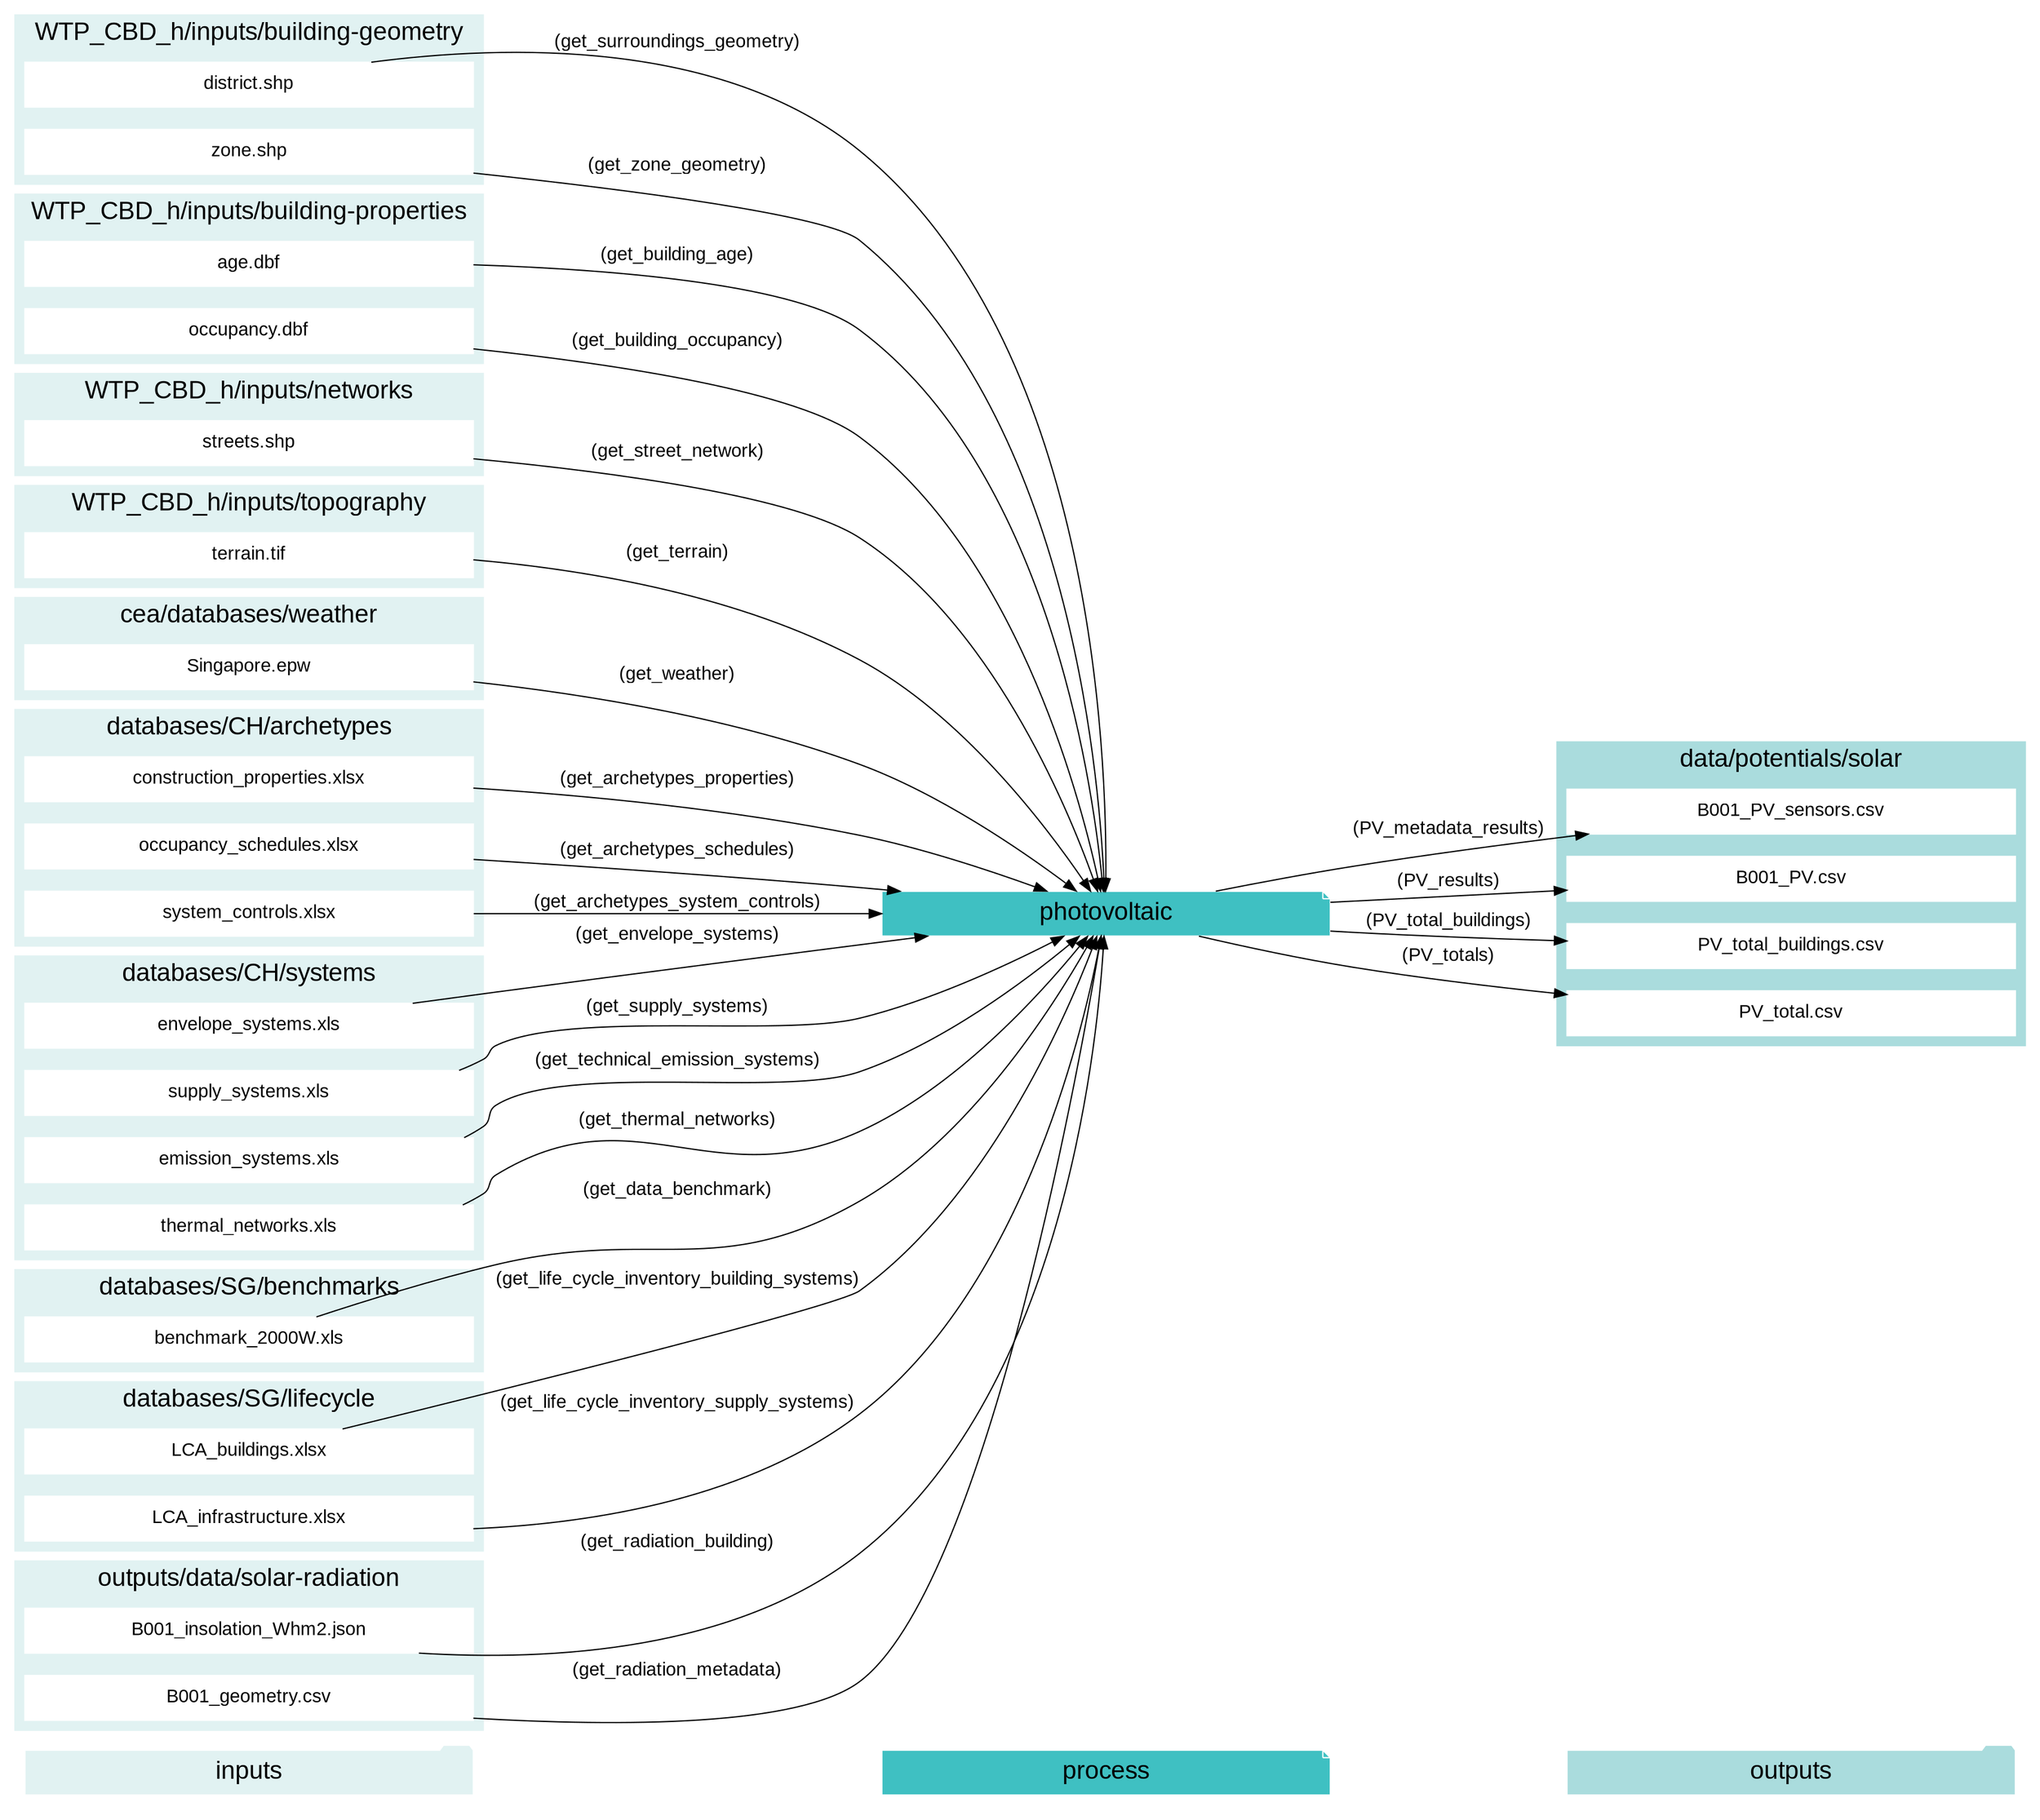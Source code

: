 digraph trace_inputlocator {
    rankdir="LR";
    graph [overlap=false, fontname=arial];
    node [shape=box, style=filled, color=white, fontsize=15, fontname=arial, fixedsize=true, width=5];
    edge [fontname=arial, fontsize = 15]
    newrank=true
    subgraph cluster_legend {
    fontsize=25
    style=invis
    "process"[style=filled, fillcolor="#3FC0C2", shape=note, fontsize=20, fontname="arial"]
    "inputs" [style=filled, shape=folder, color=white, fillcolor="#E1F2F2", fontsize=20]
    "outputs"[style=filled, shape=folder, color=white, fillcolor="#aadcdd", fontsize=20]
    "inputs"->"process"[style=invis]
    "process"->"outputs"[style=invis]
    }
    "photovoltaic"[style=filled, color=white, fillcolor="#3FC0C2", shape=note, fontsize=20, fontname=arial];
    subgraph cluster_0_in {
        style = filled;
        color = "#E1F2F2";
        fontsize = 20;
        rank=same;
        label="WTP_CBD_h/inputs/building-geometry";
        "district.shp"
        "zone.shp"
    }
    subgraph cluster_1_in {
        style = filled;
        color = "#E1F2F2";
        fontsize = 20;
        rank=same;
        label="WTP_CBD_h/inputs/building-properties";
        "age.dbf"
        "occupancy.dbf"
    }
    subgraph cluster_2_in {
        style = filled;
        color = "#E1F2F2";
        fontsize = 20;
        rank=same;
        label="WTP_CBD_h/inputs/networks";
        "streets.shp"
    }
    subgraph cluster_3_in {
        style = filled;
        color = "#E1F2F2";
        fontsize = 20;
        rank=same;
        label="WTP_CBD_h/inputs/topography";
        "terrain.tif"
    }
    subgraph cluster_4_in {
        style = filled;
        color = "#E1F2F2";
        fontsize = 20;
        rank=same;
        label="cea/databases/weather";
        "Singapore.epw"
    }
    subgraph cluster_5_out {
        style = filled;
        color = "#aadcdd";
        fontsize = 20;
        rank=same;
        label="data/potentials/solar";
        "B001_PV_sensors.csv"
        "B001_PV.csv"
        "PV_total_buildings.csv"
        "PV_total.csv"
    }
    subgraph cluster_6_in {
        style = filled;
        color = "#E1F2F2";
        fontsize = 20;
        rank=same;
        label="databases/CH/archetypes";
        "construction_properties.xlsx"
        "occupancy_schedules.xlsx"
        "system_controls.xlsx"
    }
    subgraph cluster_7_in {
        style = filled;
        color = "#E1F2F2";
        fontsize = 20;
        rank=same;
        label="databases/CH/systems";
        "envelope_systems.xls"
        "supply_systems.xls"
        "emission_systems.xls"
        "thermal_networks.xls"
    }
    subgraph cluster_8_in {
        style = filled;
        color = "#E1F2F2";
        fontsize = 20;
        rank=same;
        label="databases/SG/benchmarks";
        "benchmark_2000W.xls"
    }
    subgraph cluster_9_in {
        style = filled;
        color = "#E1F2F2";
        fontsize = 20;
        rank=same;
        label="databases/SG/lifecycle";
        "LCA_buildings.xlsx"
        "LCA_infrastructure.xlsx"
    }
    subgraph cluster_10_in {
        style = filled;
        color = "#E1F2F2";
        fontsize = 20;
        rank=same;
        label="outputs/data/solar-radiation";
        "B001_insolation_Whm2.json"
        "B001_geometry.csv"
    }
    "construction_properties.xlsx" -> "photovoltaic"[label="(get_archetypes_properties)"]
    "occupancy_schedules.xlsx" -> "photovoltaic"[label="(get_archetypes_schedules)"]
    "system_controls.xlsx" -> "photovoltaic"[label="(get_archetypes_system_controls)"]
    "age.dbf" -> "photovoltaic"[label="(get_building_age)"]
    "occupancy.dbf" -> "photovoltaic"[label="(get_building_occupancy)"]
    "benchmark_2000W.xls" -> "photovoltaic"[label="(get_data_benchmark)"]
    "district.shp" -> "photovoltaic"[label="(get_surroundings_geometry)"]
    "envelope_systems.xls" -> "photovoltaic"[label="(get_envelope_systems)"]
    "LCA_buildings.xlsx" -> "photovoltaic"[label="(get_life_cycle_inventory_building_systems)"]
    "LCA_infrastructure.xlsx" -> "photovoltaic"[label="(get_life_cycle_inventory_supply_systems)"]
    "B001_insolation_Whm2.json" -> "photovoltaic"[label="(get_radiation_building)"]
    "B001_geometry.csv" -> "photovoltaic"[label="(get_radiation_metadata)"]
    "streets.shp" -> "photovoltaic"[label="(get_street_network)"]
    "supply_systems.xls" -> "photovoltaic"[label="(get_supply_systems)"]
    "emission_systems.xls" -> "photovoltaic"[label="(get_technical_emission_systems)"]
    "terrain.tif" -> "photovoltaic"[label="(get_terrain)"]
    "thermal_networks.xls" -> "photovoltaic"[label="(get_thermal_networks)"]
    "Singapore.epw" -> "photovoltaic"[label="(get_weather)"]
    "zone.shp" -> "photovoltaic"[label="(get_zone_geometry)"]
    "photovoltaic" -> "B001_PV_sensors.csv"[label="(PV_metadata_results)"]
    "photovoltaic" -> "B001_PV.csv"[label="(PV_results)"]
    "photovoltaic" -> "PV_total_buildings.csv"[label="(PV_total_buildings)"]
    "photovoltaic" -> "PV_total.csv"[label="(PV_totals)"]
    }